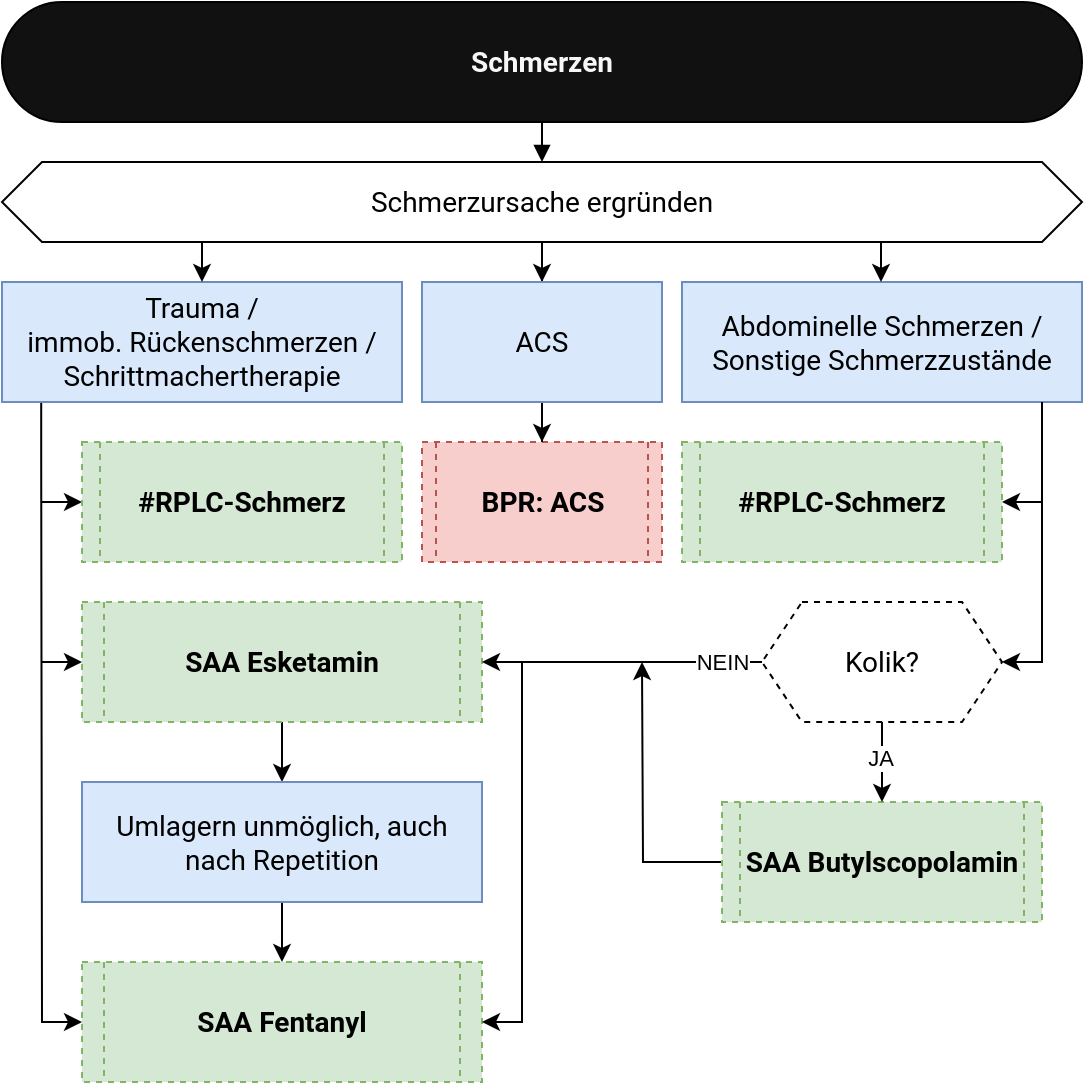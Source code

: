 <mxfile version="28.1.2">
  <diagram name="Seite-1" id="L2w308fRFKuACmfVMeDd">
    <mxGraphModel dx="1188" dy="694" grid="1" gridSize="10" guides="1" tooltips="1" connect="1" arrows="1" fold="1" page="1" pageScale="1" pageWidth="540" pageHeight="550" math="0" shadow="0">
      <root>
        <mxCell id="0" />
        <mxCell id="1" parent="0" />
        <mxCell id="bO4cj00JHxBitIa0UD0s-28" style="edgeStyle=orthogonalEdgeStyle;shape=connector;rounded=0;orthogonalLoop=1;jettySize=auto;html=1;strokeColor=default;align=center;verticalAlign=middle;fontFamily=Helvetica;fontSize=11;fontColor=default;labelBackgroundColor=default;endArrow=block;endFill=1;entryX=0.5;entryY=0;entryDx=0;entryDy=0;" parent="1" edge="1">
          <mxGeometry relative="1" as="geometry">
            <Array as="points">
              <mxPoint x="270" y="70" />
              <mxPoint x="270" y="70" />
            </Array>
            <mxPoint x="270" y="80.0" as="targetPoint" />
            <mxPoint x="270" y="60" as="sourcePoint" />
          </mxGeometry>
        </mxCell>
        <mxCell id="bO4cj00JHxBitIa0UD0s-1" value="Schmerzen" style="rounded=1;whiteSpace=wrap;html=1;arcSize=50;fillColor=#111111;fontColor=#F7F7F7;fontFamily=&quot;Roboto&quot;, &quot;Helvetica Neue&quot;, sans-serif;fontSize=14;fontStyle=1;labelBackgroundColor=none;strokeColor=default;" parent="1" vertex="1">
          <mxGeometry width="540" height="60" as="geometry" />
        </mxCell>
        <mxCell id="OxmCkVnhsx7XtOLFZzuF-13" style="edgeStyle=orthogonalEdgeStyle;rounded=0;orthogonalLoop=1;jettySize=auto;html=1;" parent="1" source="q4PwxwjqPayS1MS6TFGu-1" target="q4PwxwjqPayS1MS6TFGu-14" edge="1">
          <mxGeometry relative="1" as="geometry" />
        </mxCell>
        <mxCell id="q4PwxwjqPayS1MS6TFGu-1" value="Schmerzursache ergründen" style="shape=hexagon;perimeter=hexagonPerimeter2;whiteSpace=wrap;html=1;fixedSize=1;fontSize=14;fontFamily=&quot;Roboto&quot;, &quot;Helvetica Neue&quot;, sans-serif;size=20;fontColor=default;labelBackgroundColor=none;" parent="1" vertex="1">
          <mxGeometry y="80" width="540" height="40" as="geometry" />
        </mxCell>
        <UserObject label="BPR: ACS" link="bpr:acs" id="q4PwxwjqPayS1MS6TFGu-6">
          <mxCell style="shape=process;whiteSpace=wrap;html=1;backgroundOutline=1;size=0.056;fillColor=#f8cecc;strokeColor=#b85450;fontFamily=&quot;Roboto&quot;, &quot;Helvetica Neue&quot;, sans-serif;fontStyle=1;fontSize=14;textShadow=0;dashed=1;labelBackgroundColor=none;" parent="1" vertex="1">
            <mxGeometry x="210" y="220" width="120" height="60" as="geometry" />
          </mxCell>
        </UserObject>
        <mxCell id="OxmCkVnhsx7XtOLFZzuF-16" style="edgeStyle=orthogonalEdgeStyle;rounded=0;orthogonalLoop=1;jettySize=auto;html=1;exitX=0.098;exitY=1.013;exitDx=0;exitDy=0;exitPerimeter=0;entryX=0;entryY=0.5;entryDx=0;entryDy=0;" parent="1" target="OxmCkVnhsx7XtOLFZzuF-7" edge="1">
          <mxGeometry relative="1" as="geometry">
            <mxPoint x="30" y="410" as="targetPoint" />
            <mxPoint x="19.6" y="200.0" as="sourcePoint" />
            <Array as="points">
              <mxPoint x="20" y="229" />
              <mxPoint x="20" y="229" />
              <mxPoint x="20" y="510" />
            </Array>
          </mxGeometry>
        </mxCell>
        <mxCell id="OxmCkVnhsx7XtOLFZzuF-17" style="edgeStyle=orthogonalEdgeStyle;rounded=0;orthogonalLoop=1;jettySize=auto;html=1;entryX=0;entryY=0.5;entryDx=0;entryDy=0;" parent="1" edge="1">
          <mxGeometry relative="1" as="geometry">
            <mxPoint x="20" y="250" as="sourcePoint" />
            <mxPoint x="40" y="250" as="targetPoint" />
            <Array as="points">
              <mxPoint x="20" y="250" />
            </Array>
          </mxGeometry>
        </mxCell>
        <mxCell id="q4PwxwjqPayS1MS6TFGu-11" value="Trauma /&lt;br&gt;immob. Rückenschmerzen /&lt;br&gt;Schrittmachertherapie" style="rounded=0;whiteSpace=wrap;html=1;fillColor=#dae8fc;strokeColor=#6c8ebf;fontFamily=&quot;Roboto&quot;, &quot;Helvetica Neue&quot;, sans-serif;fontSize=14;fontColor=default;labelBackgroundColor=none;" parent="1" vertex="1">
          <mxGeometry y="140" width="200" height="60" as="geometry" />
        </mxCell>
        <mxCell id="OxmCkVnhsx7XtOLFZzuF-12" style="edgeStyle=orthogonalEdgeStyle;rounded=0;orthogonalLoop=1;jettySize=auto;html=1;entryX=0.5;entryY=0;entryDx=0;entryDy=0;" parent="1" source="q4PwxwjqPayS1MS6TFGu-14" target="q4PwxwjqPayS1MS6TFGu-6" edge="1">
          <mxGeometry relative="1" as="geometry" />
        </mxCell>
        <mxCell id="q4PwxwjqPayS1MS6TFGu-14" value="ACS" style="rounded=0;whiteSpace=wrap;html=1;fillColor=#dae8fc;strokeColor=#6c8ebf;fontFamily=&quot;Roboto&quot;, &quot;Helvetica Neue&quot;, sans-serif;fontSize=14;fontColor=default;labelBackgroundColor=none;" parent="1" vertex="1">
          <mxGeometry x="210" y="140" width="120" height="60" as="geometry" />
        </mxCell>
        <mxCell id="q4PwxwjqPayS1MS6TFGu-15" value="Abdominelle Schmerzen /&lt;br&gt;Sonstige Schmerzzustände" style="rounded=0;whiteSpace=wrap;html=1;fillColor=#dae8fc;strokeColor=#6c8ebf;fontFamily=&quot;Roboto&quot;, &quot;Helvetica Neue&quot;, sans-serif;fontSize=14;fontColor=default;labelBackgroundColor=none;" parent="1" vertex="1">
          <mxGeometry x="340" y="140" width="200" height="60" as="geometry" />
        </mxCell>
        <UserObject label="#RPLC-Schmerz" link="/?action=switchPPR" id="q4PwxwjqPayS1MS6TFGu-16">
          <mxCell style="shape=process;whiteSpace=wrap;html=1;backgroundOutline=1;size=0.056;fillColor=#d5e8d4;strokeColor=#82b366;fontFamily=&quot;Roboto&quot;, &quot;Helvetica Neue&quot;, sans-serif;fontStyle=1;fontSize=14;textShadow=0;dashed=1;fontColor=default;labelBackgroundColor=none;comic=0;treeMoving=0;treeFolding=0;editable=1;movable=1;resizable=1;rotatable=1;deletable=1;locked=0;connectable=1;" parent="1" vertex="1">
            <mxGeometry x="40" y="220" width="160" height="60" as="geometry" />
          </mxCell>
        </UserObject>
        <UserObject label="#RPLC-Schmerz" link="/?action=switchPPR" id="OxmCkVnhsx7XtOLFZzuF-2">
          <mxCell style="shape=process;whiteSpace=wrap;html=1;backgroundOutline=1;size=0.056;fillColor=#d5e8d4;strokeColor=#82b366;fontFamily=&quot;Roboto&quot;, &quot;Helvetica Neue&quot;, sans-serif;fontStyle=1;fontSize=14;textShadow=0;dashed=1;fontColor=default;labelBackgroundColor=none;comic=0;treeMoving=0;treeFolding=0;editable=1;movable=1;resizable=1;rotatable=1;deletable=1;locked=0;connectable=1;" parent="1" vertex="1">
            <mxGeometry x="340" y="220" width="160" height="60" as="geometry" />
          </mxCell>
        </UserObject>
        <mxCell id="OxmCkVnhsx7XtOLFZzuF-27" style="edgeStyle=orthogonalEdgeStyle;rounded=0;orthogonalLoop=1;jettySize=auto;html=1;" parent="1" source="OxmCkVnhsx7XtOLFZzuF-3" target="OxmCkVnhsx7XtOLFZzuF-8" edge="1">
          <mxGeometry relative="1" as="geometry" />
        </mxCell>
        <UserObject label="SAA Esketamin" link="med:esketamin" id="OxmCkVnhsx7XtOLFZzuF-3">
          <mxCell style="shape=process;whiteSpace=wrap;html=1;backgroundOutline=1;size=0.056;fillColor=#d5e8d4;strokeColor=#82b366;fontFamily=&quot;Roboto&quot;, &quot;Helvetica Neue&quot;, sans-serif;fontStyle=1;fontSize=14;textShadow=0;dashed=1;fontColor=default;labelBackgroundColor=none;comic=0;treeMoving=0;treeFolding=0;editable=1;movable=1;resizable=1;rotatable=1;deletable=1;locked=0;connectable=1;" parent="1" vertex="1">
            <mxGeometry x="40" y="300" width="200" height="60" as="geometry" />
          </mxCell>
        </UserObject>
        <mxCell id="OxmCkVnhsx7XtOLFZzuF-25" style="edgeStyle=orthogonalEdgeStyle;rounded=0;orthogonalLoop=1;jettySize=auto;html=1;" parent="1" source="OxmCkVnhsx7XtOLFZzuF-4" edge="1">
          <mxGeometry relative="1" as="geometry">
            <mxPoint x="320" y="330" as="targetPoint" />
          </mxGeometry>
        </mxCell>
        <UserObject label="SAA Butylscopolamin" link="med:butylscopolamin" id="OxmCkVnhsx7XtOLFZzuF-4">
          <mxCell style="shape=process;whiteSpace=wrap;html=1;backgroundOutline=1;size=0.056;fillColor=#d5e8d4;strokeColor=#82b366;fontFamily=&quot;Roboto&quot;, &quot;Helvetica Neue&quot;, sans-serif;fontStyle=1;fontSize=14;textShadow=0;dashed=1;fontColor=default;labelBackgroundColor=none;comic=0;treeMoving=0;treeFolding=0;editable=1;movable=1;resizable=1;rotatable=1;deletable=1;locked=0;connectable=1;" parent="1" vertex="1">
            <mxGeometry x="360" y="400" width="160" height="60" as="geometry" />
          </mxCell>
        </UserObject>
        <mxCell id="OxmCkVnhsx7XtOLFZzuF-20" style="edgeStyle=orthogonalEdgeStyle;rounded=0;orthogonalLoop=1;jettySize=auto;html=1;entryX=1;entryY=0.5;entryDx=0;entryDy=0;" parent="1" source="OxmCkVnhsx7XtOLFZzuF-6" target="OxmCkVnhsx7XtOLFZzuF-3" edge="1">
          <mxGeometry relative="1" as="geometry">
            <mxPoint x="250" y="340" as="targetPoint" />
          </mxGeometry>
        </mxCell>
        <mxCell id="OxmCkVnhsx7XtOLFZzuF-26" value="NEIN" style="edgeLabel;html=1;align=center;verticalAlign=middle;resizable=0;points=[];" parent="OxmCkVnhsx7XtOLFZzuF-20" vertex="1" connectable="0">
          <mxGeometry x="-0.714" y="2" relative="1" as="geometry">
            <mxPoint y="-2" as="offset" />
          </mxGeometry>
        </mxCell>
        <mxCell id="OxmCkVnhsx7XtOLFZzuF-21" style="edgeStyle=orthogonalEdgeStyle;rounded=0;orthogonalLoop=1;jettySize=auto;html=1;entryX=0.5;entryY=0;entryDx=0;entryDy=0;" parent="1" source="OxmCkVnhsx7XtOLFZzuF-6" target="OxmCkVnhsx7XtOLFZzuF-4" edge="1">
          <mxGeometry relative="1" as="geometry" />
        </mxCell>
        <mxCell id="OxmCkVnhsx7XtOLFZzuF-22" value="JA" style="edgeLabel;html=1;align=center;verticalAlign=middle;resizable=0;points=[];" parent="OxmCkVnhsx7XtOLFZzuF-21" vertex="1" connectable="0">
          <mxGeometry x="-0.035" relative="1" as="geometry">
            <mxPoint x="-1" y="-2" as="offset" />
          </mxGeometry>
        </mxCell>
        <UserObject label="Kolik?" link="/?action=kolik" id="OxmCkVnhsx7XtOLFZzuF-6">
          <mxCell style="shape=hexagon;perimeter=hexagonPerimeter2;whiteSpace=wrap;html=1;fixedSize=1;fontSize=14;fontFamily=&quot;Roboto&quot;, &quot;Helvetica Neue&quot;, sans-serif;size=20;dashed=1;fontColor=default;labelBackgroundColor=none;" parent="1" vertex="1">
            <mxGeometry x="380" y="300" width="120" height="60" as="geometry" />
          </mxCell>
        </UserObject>
        <UserObject label="SAA Fentanyl" link="med:fentanyl" id="OxmCkVnhsx7XtOLFZzuF-7">
          <mxCell style="shape=process;whiteSpace=wrap;html=1;backgroundOutline=1;size=0.056;fillColor=#d5e8d4;strokeColor=#82b366;fontFamily=&quot;Roboto&quot;, &quot;Helvetica Neue&quot;, sans-serif;fontStyle=1;fontSize=14;textShadow=0;dashed=1;fontColor=default;labelBackgroundColor=none;comic=0;treeMoving=0;treeFolding=0;editable=1;movable=1;resizable=1;rotatable=1;deletable=1;locked=0;connectable=1;" parent="1" vertex="1">
            <mxGeometry x="40" y="480" width="200" height="60" as="geometry" />
          </mxCell>
        </UserObject>
        <mxCell id="OxmCkVnhsx7XtOLFZzuF-28" style="edgeStyle=orthogonalEdgeStyle;rounded=0;orthogonalLoop=1;jettySize=auto;html=1;exitX=0.5;exitY=1;exitDx=0;exitDy=0;entryX=0.5;entryY=0;entryDx=0;entryDy=0;" parent="1" source="OxmCkVnhsx7XtOLFZzuF-8" target="OxmCkVnhsx7XtOLFZzuF-7" edge="1">
          <mxGeometry relative="1" as="geometry" />
        </mxCell>
        <mxCell id="OxmCkVnhsx7XtOLFZzuF-8" value="Umlagern unmöglich, auch&lt;div&gt;nach Repetition&lt;/div&gt;" style="rounded=0;whiteSpace=wrap;html=1;fillColor=#dae8fc;strokeColor=#6c8ebf;fontFamily=&quot;Roboto&quot;, &quot;Helvetica Neue&quot;, sans-serif;fontSize=14;fontColor=default;labelBackgroundColor=none;" parent="1" vertex="1">
          <mxGeometry x="40" y="390" width="200" height="60" as="geometry" />
        </mxCell>
        <mxCell id="OxmCkVnhsx7XtOLFZzuF-14" style="edgeStyle=orthogonalEdgeStyle;rounded=0;orthogonalLoop=1;jettySize=auto;html=1;" parent="1" edge="1">
          <mxGeometry relative="1" as="geometry">
            <mxPoint x="100" y="120" as="sourcePoint" />
            <mxPoint x="100" y="140" as="targetPoint" />
          </mxGeometry>
        </mxCell>
        <mxCell id="OxmCkVnhsx7XtOLFZzuF-15" style="edgeStyle=orthogonalEdgeStyle;rounded=0;orthogonalLoop=1;jettySize=auto;html=1;" parent="1" edge="1">
          <mxGeometry relative="1" as="geometry">
            <mxPoint x="439.5" y="120" as="sourcePoint" />
            <mxPoint x="439.5" y="140" as="targetPoint" />
          </mxGeometry>
        </mxCell>
        <mxCell id="OxmCkVnhsx7XtOLFZzuF-18" style="edgeStyle=orthogonalEdgeStyle;rounded=0;orthogonalLoop=1;jettySize=auto;html=1;exitX=0.098;exitY=1.013;exitDx=0;exitDy=0;exitPerimeter=0;entryX=1;entryY=0.5;entryDx=0;entryDy=0;" parent="1" target="OxmCkVnhsx7XtOLFZzuF-6" edge="1">
          <mxGeometry relative="1" as="geometry">
            <mxPoint x="540.4" y="330" as="targetPoint" />
            <mxPoint x="520" y="200" as="sourcePoint" />
            <Array as="points">
              <mxPoint x="520" y="229" />
              <mxPoint x="520" y="229" />
              <mxPoint x="520" y="330" />
            </Array>
          </mxGeometry>
        </mxCell>
        <mxCell id="OxmCkVnhsx7XtOLFZzuF-19" style="edgeStyle=orthogonalEdgeStyle;rounded=0;orthogonalLoop=1;jettySize=auto;html=1;entryX=1;entryY=0.5;entryDx=0;entryDy=0;" parent="1" target="OxmCkVnhsx7XtOLFZzuF-2" edge="1">
          <mxGeometry relative="1" as="geometry">
            <mxPoint x="520" y="250" as="sourcePoint" />
            <mxPoint x="550.4" y="340" as="targetPoint" />
            <Array as="points">
              <mxPoint x="520" y="250" />
              <mxPoint x="520" y="250" />
            </Array>
          </mxGeometry>
        </mxCell>
        <mxCell id="a55kj1EDuqY61XedhjMR-1" style="edgeStyle=orthogonalEdgeStyle;rounded=0;orthogonalLoop=1;jettySize=auto;html=1;entryX=0;entryY=0.5;entryDx=0;entryDy=0;" edge="1" parent="1">
          <mxGeometry relative="1" as="geometry">
            <mxPoint x="20" y="330" as="sourcePoint" />
            <mxPoint x="40" y="330" as="targetPoint" />
            <Array as="points">
              <mxPoint x="20" y="330" />
            </Array>
          </mxGeometry>
        </mxCell>
        <mxCell id="a55kj1EDuqY61XedhjMR-2" value="" style="endArrow=classic;html=1;rounded=0;edgeStyle=elbowEdgeStyle;elbow=vertical;entryX=1;entryY=0.5;entryDx=0;entryDy=0;" edge="1" parent="1" target="OxmCkVnhsx7XtOLFZzuF-7">
          <mxGeometry width="50" height="50" relative="1" as="geometry">
            <mxPoint x="260" y="330" as="sourcePoint" />
            <mxPoint x="260" y="510" as="targetPoint" />
            <Array as="points">
              <mxPoint x="250" y="510" />
            </Array>
          </mxGeometry>
        </mxCell>
      </root>
    </mxGraphModel>
  </diagram>
</mxfile>

